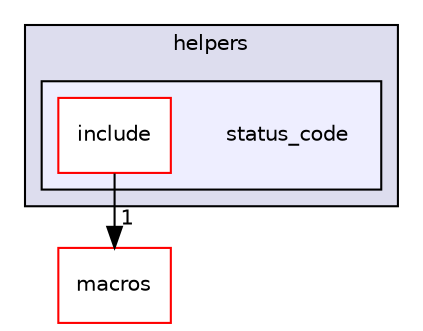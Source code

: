 digraph "status_code" {
  compound=true
  node [ fontsize="10", fontname="Helvetica"];
  edge [ labelfontsize="10", labelfontname="Helvetica"];
  subgraph clusterdir_861f50189fda057e6c57d1c1130602b3 {
    graph [ bgcolor="#ddddee", pencolor="black", label="helpers" fontname="Helvetica", fontsize="10", URL="dir_861f50189fda057e6c57d1c1130602b3.html"]
  subgraph clusterdir_ce69f04d794f898617ad6ff7228c17b7 {
    graph [ bgcolor="#eeeeff", pencolor="black", label="" URL="dir_ce69f04d794f898617ad6ff7228c17b7.html"];
    dir_ce69f04d794f898617ad6ff7228c17b7 [shape=plaintext label="status_code"];
    dir_1883aeebe98cb4c3bea822bee3eb0d06 [shape=box label="include" color="red" fillcolor="white" style="filled" URL="dir_1883aeebe98cb4c3bea822bee3eb0d06.html"];
  }
  }
  dir_3d071403e2ee5b5ff92bbab7a6ce2a2e [shape=box label="macros" fillcolor="white" style="filled" color="red" URL="dir_3d071403e2ee5b5ff92bbab7a6ce2a2e.html"];
  dir_1883aeebe98cb4c3bea822bee3eb0d06->dir_3d071403e2ee5b5ff92bbab7a6ce2a2e [headlabel="1", labeldistance=1.5 headhref="dir_000087_000063.html"];
}
